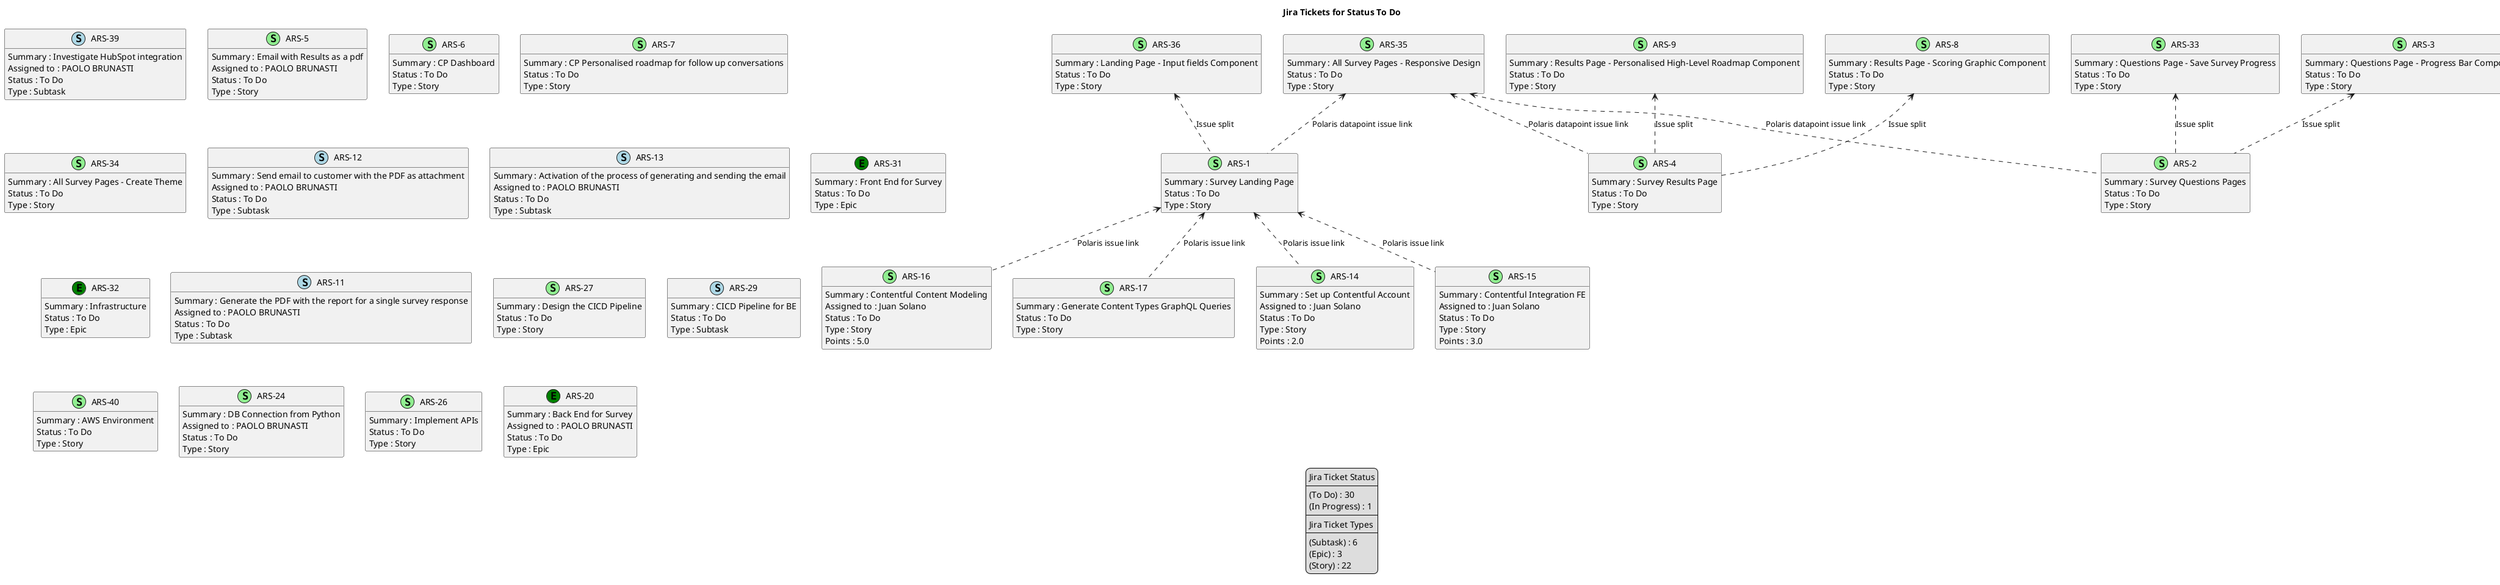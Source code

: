 @startuml
'https://plantuml.com/class-diagram

' GENERATE CLASS DIAGRAM ===========
' Generated at    : Tue May 07 11:43:52 CEST 2024

title Jira Tickets for Status To Do
hide empty members

legend
Jira Ticket Status
----
(To Do) : 30
(In Progress) : 1
----
Jira Ticket Types
----
(Subtask) : 6
(Epic) : 3
(Story) : 22
end legend


' Tickets =======
class "ARS-16" << (S,lightgreen) >> {
  Summary : Contentful Content Modeling
  Assigned to : Juan Solano
  Status : To Do
  Type : Story
  Points : 5.0
}

class "ARS-38" << (S,lightgreen) >> {
  Summary : Generate Gitlab Pipeline
  Assigned to : Juan Solano
  Status : In Progress
  Type : Story
}

class "ARS-39" << (S,lightblue) >> {
  Summary : Investigate HubSpot integration
  Assigned to : PAOLO BRUNASTI
  Status : To Do
  Type : Subtask
}

class "ARS-17" << (S,lightgreen) >> {
  Summary : Generate Content Types GraphQL Queries
  Status : To Do
  Type : Story
}

class "ARS-5" << (S,lightgreen) >> {
  Summary : Email with Results as a pdf
  Assigned to : PAOLO BRUNASTI
  Status : To Do
  Type : Story
}

class "ARS-6" << (S,lightgreen) >> {
  Summary : CP Dashboard
  Status : To Do
  Type : Story
}

class "ARS-3" << (S,lightgreen) >> {
  Summary : Questions Page - Progress Bar Component
  Status : To Do
  Type : Story
}

class "ARS-4" << (S,lightgreen) >> {
  Summary : Survey Results Page
  Status : To Do
  Type : Story
}

class "ARS-9" << (S,lightgreen) >> {
  Summary : Results Page - Personalised High-Level Roadmap Component
  Status : To Do
  Type : Story
}

class "ARS-7" << (S,lightgreen) >> {
  Summary : CP Personalised roadmap for follow up conversations
  Status : To Do
  Type : Story
}

class "ARS-8" << (S,lightgreen) >> {
  Summary : Results Page - Scoring Graphic Component
  Status : To Do
  Type : Story
}

class "ARS-34" << (S,lightgreen) >> {
  Summary : All Survey Pages - Create Theme
  Status : To Do
  Type : Story
}

class "ARS-12" << (S,lightblue) >> {
  Summary : Send email to customer with the PDF as attachment
  Assigned to : PAOLO BRUNASTI
  Status : To Do
  Type : Subtask
}

class "ARS-35" << (S,lightgreen) >> {
  Summary : All Survey Pages - Responsive Design
  Status : To Do
  Type : Story
}

class "ARS-13" << (S,lightblue) >> {
  Summary : Activation of the process of generating and sending the email
  Assigned to : PAOLO BRUNASTI
  Status : To Do
  Type : Subtask
}

class "ARS-36" << (S,lightgreen) >> {
  Summary : Landing Page - Input fields Component
  Status : To Do
  Type : Story
}

class "ARS-14" << (S,lightgreen) >> {
  Summary : Set up Contentful Account
  Assigned to : Juan Solano
  Status : To Do
  Type : Story
  Points : 2.0
}

class "ARS-15" << (S,lightgreen) >> {
  Summary : Contentful Integration FE
  Assigned to : Juan Solano
  Status : To Do
  Type : Story
  Points : 3.0
}

class "ARS-1" << (S,lightgreen) >> {
  Summary : Survey Landing Page
  Status : To Do
  Type : Story
}

class "ARS-2" << (S,lightgreen) >> {
  Summary : Survey Questions Pages
  Status : To Do
  Type : Story
}

class "ARS-31" << (E,green) >> {
  Summary : Front End for Survey
  Status : To Do
  Type : Epic
}

class "ARS-32" << (E,green) >> {
  Summary : Infrastructure
  Status : To Do
  Type : Epic
}

class "ARS-33" << (S,lightgreen) >> {
  Summary : Questions Page - Save Survey Progress
  Status : To Do
  Type : Story
}

class "ARS-11" << (S,lightblue) >> {
  Summary : Generate the PDF with the report for a single survey response
  Assigned to : PAOLO BRUNASTI
  Status : To Do
  Type : Subtask
}

class "ARS-27" << (S,lightgreen) >> {
  Summary : Design the CICD Pipeline
  Status : To Do
  Type : Story
}

class "ARS-28" << (S,lightblue) >> {
  Summary : CICD Pipeline for FE
  Status : To Do
  Type : Subtask
}

class "ARS-29" << (S,lightblue) >> {
  Summary : CICD Pipeline for BE
  Status : To Do
  Type : Subtask
}

class "ARS-40" << (S,lightgreen) >> {
  Summary : AWS Environment
  Status : To Do
  Type : Story
}

class "ARS-24" << (S,lightgreen) >> {
  Summary : DB Connection from Python
  Assigned to : PAOLO BRUNASTI
  Status : To Do
  Type : Story
}

class "ARS-26" << (S,lightgreen) >> {
  Summary : Implement APIs
  Status : To Do
  Type : Story
}

class "ARS-20" << (E,green) >> {
  Summary : Back End for Survey
  Assigned to : PAOLO BRUNASTI
  Status : To Do
  Type : Epic
}



' Links =======
"ARS-3" <.. "ARS-2" : Issue split
"ARS-9" <.. "ARS-4" : Issue split
"ARS-8" <.. "ARS-4" : Issue split
"ARS-35" <.. "ARS-1" : Polaris datapoint issue link
"ARS-35" <.. "ARS-2" : Polaris datapoint issue link
"ARS-35" <.. "ARS-4" : Polaris datapoint issue link
"ARS-36" <.. "ARS-1" : Issue split
"ARS-1" <.. "ARS-14" : Polaris issue link
"ARS-1" <.. "ARS-15" : Polaris issue link
"ARS-1" <.. "ARS-16" : Polaris issue link
"ARS-1" <.. "ARS-17" : Polaris issue link
"ARS-33" <.. "ARS-2" : Issue split
"ARS-28" <.. "ARS-38" : Cloners


@enduml

